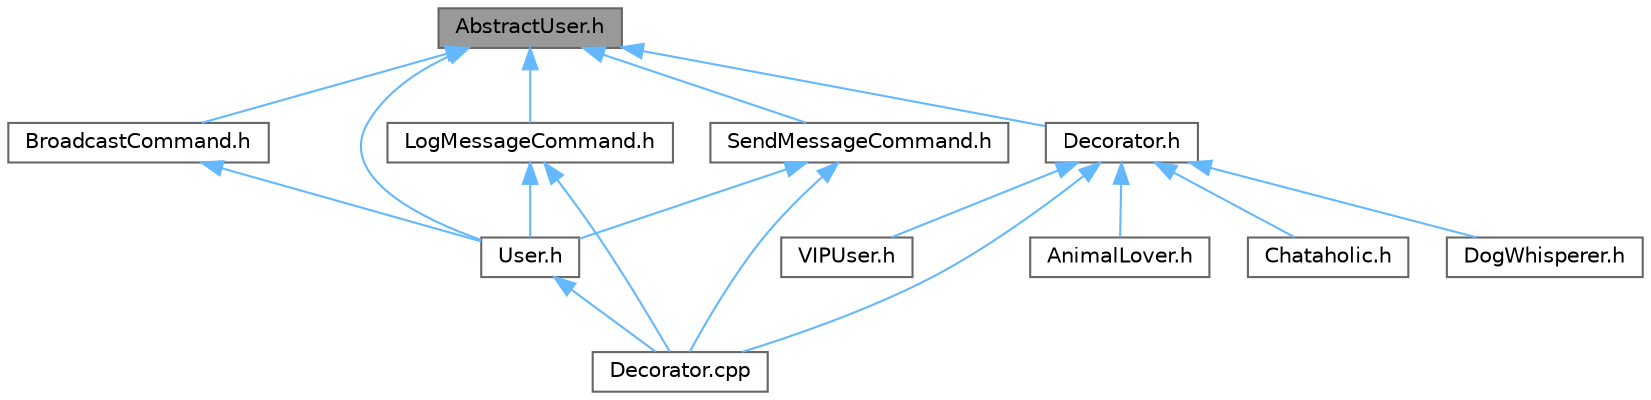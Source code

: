 digraph "AbstractUser.h"
{
 // LATEX_PDF_SIZE
  bgcolor="transparent";
  edge [fontname=Helvetica,fontsize=10,labelfontname=Helvetica,labelfontsize=10];
  node [fontname=Helvetica,fontsize=10,shape=box,height=0.2,width=0.4];
  Node1 [id="Node000001",label="AbstractUser.h",height=0.2,width=0.4,color="gray40", fillcolor="grey60", style="filled", fontcolor="black",tooltip="Abstract base class for users and decorators."];
  Node1 -> Node2 [id="edge17_Node000001_Node000002",dir="back",color="steelblue1",style="solid",tooltip=" "];
  Node2 [id="Node000002",label="BroadcastCommand.h",height=0.2,width=0.4,color="grey40", fillcolor="white", style="filled",URL="$BroadcastCommand_8h.html",tooltip="Command implementation for broadcasting messages to all chat rooms a user belongs to."];
  Node2 -> Node3 [id="edge18_Node000002_Node000003",dir="back",color="steelblue1",style="solid",tooltip=" "];
  Node3 [id="Node000003",label="User.h",height=0.2,width=0.4,color="grey40", fillcolor="white", style="filled",URL="$User_8h.html",tooltip="Concrete implementation of AbstractUser with command pattern integration."];
  Node3 -> Node4 [id="edge19_Node000003_Node000004",dir="back",color="steelblue1",style="solid",tooltip=" "];
  Node4 [id="Node000004",label="Decorator.cpp",height=0.2,width=0.4,color="grey40", fillcolor="white", style="filled",URL="$Decorator_8cpp.html",tooltip="Implementation of the Decorator base class for AbstractUser extension."];
  Node1 -> Node5 [id="edge20_Node000001_Node000005",dir="back",color="steelblue1",style="solid",tooltip=" "];
  Node5 [id="Node000005",label="Decorator.h",height=0.2,width=0.4,color="grey40", fillcolor="white", style="filled",URL="$Decorator_8h.html",tooltip="Abstract decorator class for extending AbstractUser functionality at runtime."];
  Node5 -> Node6 [id="edge21_Node000005_Node000006",dir="back",color="steelblue1",style="solid",tooltip=" "];
  Node6 [id="Node000006",label="AnimalLover.h",height=0.2,width=0.4,color="grey40", fillcolor="white", style="filled",URL="$AnimalLover_8h.html",tooltip="Decorator for users who love animals, adds blue tag to user name."];
  Node5 -> Node7 [id="edge22_Node000005_Node000007",dir="back",color="steelblue1",style="solid",tooltip=" "];
  Node7 [id="Node000007",label="Chataholic.h",height=0.2,width=0.4,color="grey40", fillcolor="white", style="filled",URL="$Chataholic_8h.html",tooltip="Decorator for users who are chatty, adds purple tag to user name."];
  Node5 -> Node4 [id="edge23_Node000005_Node000004",dir="back",color="steelblue1",style="solid",tooltip=" "];
  Node5 -> Node8 [id="edge24_Node000005_Node000008",dir="back",color="steelblue1",style="solid",tooltip=" "];
  Node8 [id="Node000008",label="DogWhisperer.h",height=0.2,width=0.4,color="grey40", fillcolor="white", style="filled",URL="$DogWhisperer_8h.html",tooltip="Concrete decorator that adds dog whisperer role to users with green tag."];
  Node5 -> Node9 [id="edge25_Node000005_Node000009",dir="back",color="steelblue1",style="solid",tooltip=" "];
  Node9 [id="Node000009",label="VIPUser.h",height=0.2,width=0.4,color="grey40", fillcolor="white", style="filled",URL="$VIPUser_8h.html",tooltip="Concrete decorator that adds VIP privileges to users with priority messaging."];
  Node1 -> Node10 [id="edge26_Node000001_Node000010",dir="back",color="steelblue1",style="solid",tooltip=" "];
  Node10 [id="Node000010",label="LogMessageCommand.h",height=0.2,width=0.4,color="grey40", fillcolor="white", style="filled",URL="$LogMessageCommand_8h.html",tooltip="Command implementation for logging messages to chat room history."];
  Node10 -> Node4 [id="edge27_Node000010_Node000004",dir="back",color="steelblue1",style="solid",tooltip=" "];
  Node10 -> Node3 [id="edge28_Node000010_Node000003",dir="back",color="steelblue1",style="solid",tooltip=" "];
  Node1 -> Node11 [id="edge29_Node000001_Node000011",dir="back",color="steelblue1",style="solid",tooltip=" "];
  Node11 [id="Node000011",label="SendMessageCommand.h",height=0.2,width=0.4,color="grey40", fillcolor="white", style="filled",URL="$SendMessageCommand_8h.html",tooltip="Command implementation for sending messages through the chat room mediator."];
  Node11 -> Node4 [id="edge30_Node000011_Node000004",dir="back",color="steelblue1",style="solid",tooltip=" "];
  Node11 -> Node3 [id="edge31_Node000011_Node000003",dir="back",color="steelblue1",style="solid",tooltip=" "];
  Node1 -> Node3 [id="edge32_Node000001_Node000003",dir="back",color="steelblue1",style="solid",tooltip=" "];
}
